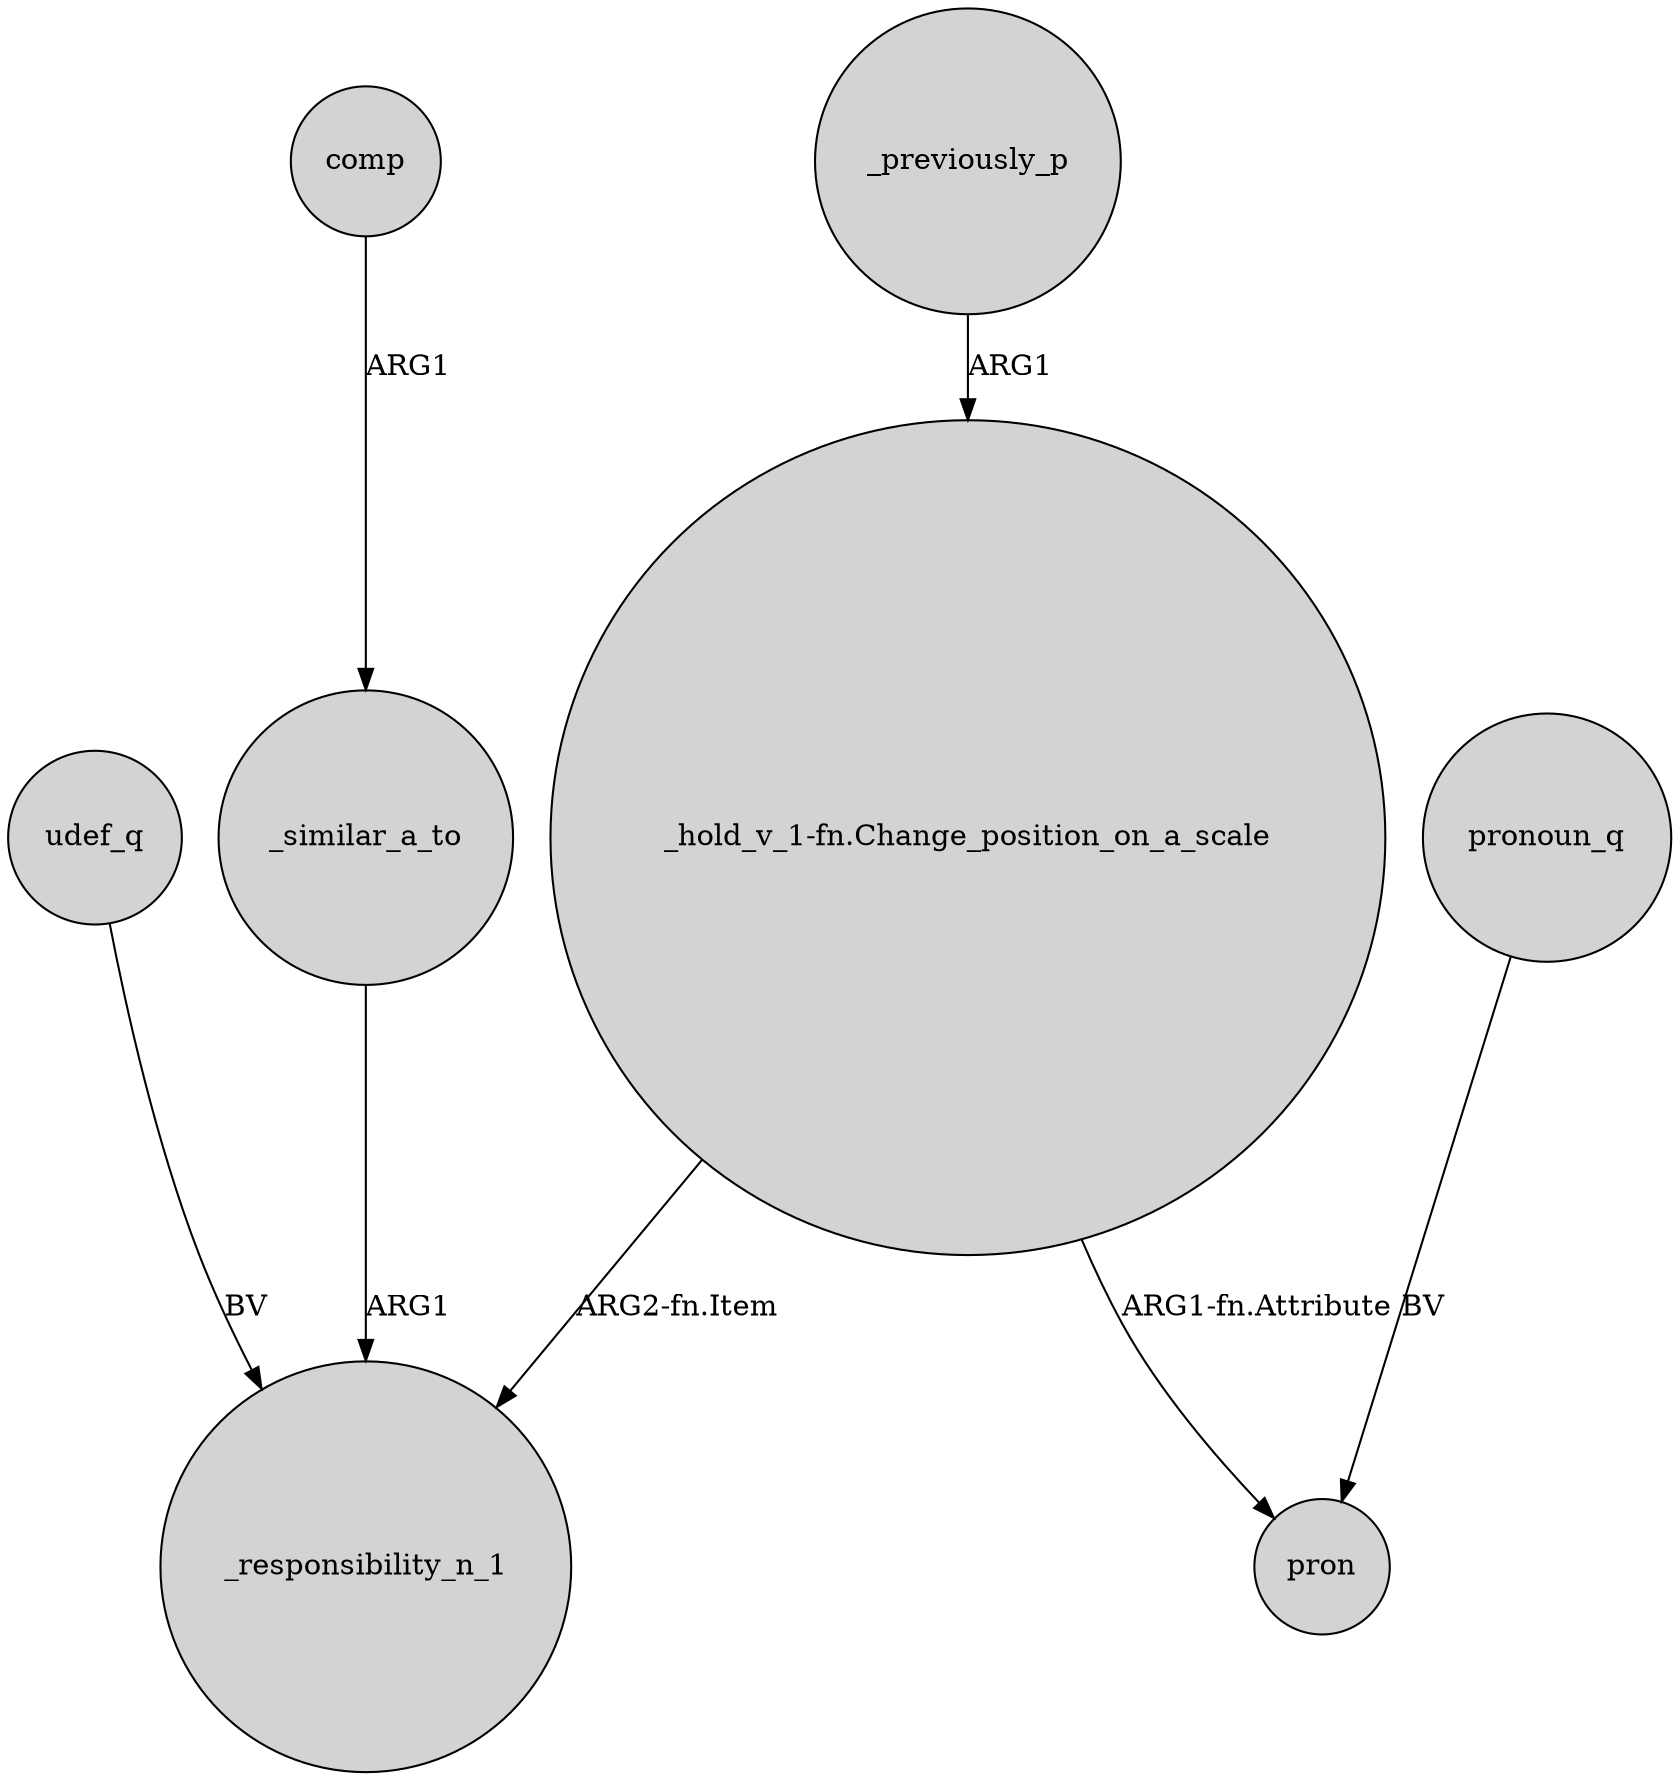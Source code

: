 digraph {
	node [shape=circle style=filled]
	udef_q -> _responsibility_n_1 [label=BV]
	"_hold_v_1-fn.Change_position_on_a_scale" -> _responsibility_n_1 [label="ARG2-fn.Item"]
	pronoun_q -> pron [label=BV]
	comp -> _similar_a_to [label=ARG1]
	_previously_p -> "_hold_v_1-fn.Change_position_on_a_scale" [label=ARG1]
	_similar_a_to -> _responsibility_n_1 [label=ARG1]
	"_hold_v_1-fn.Change_position_on_a_scale" -> pron [label="ARG1-fn.Attribute"]
}
